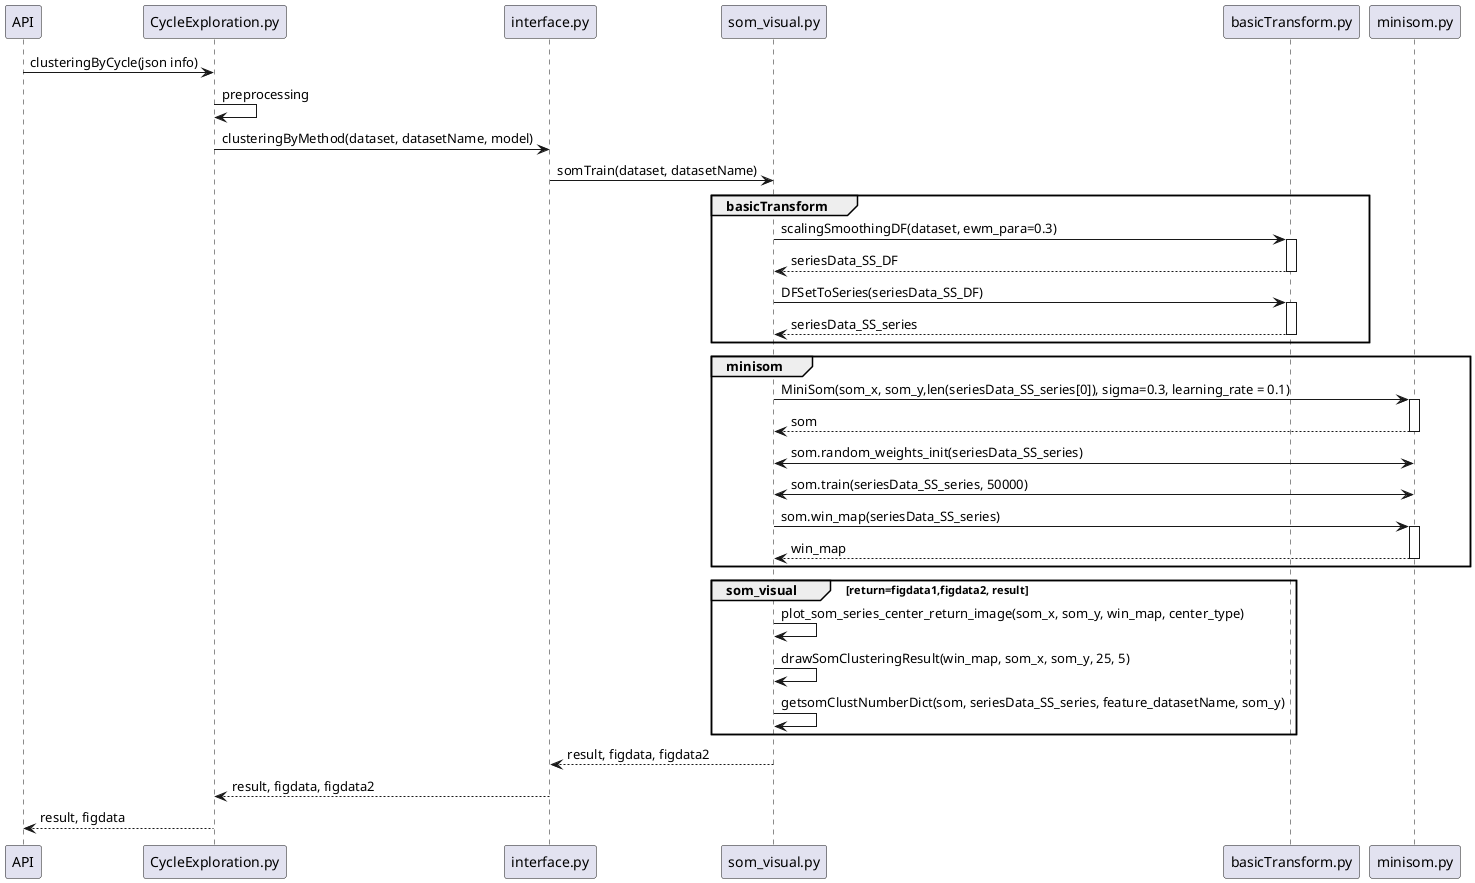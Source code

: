 @startuml cycleClustering

' start
API -> CycleExploration.py : clusteringByCycle(json info)
CycleExploration.py -> CycleExploration.py : preprocessing
CycleExploration.py -> interface.py : clusteringByMethod(dataset, datasetName, model)
interface.py -> som_visual.py : somTrain(dataset, datasetName)



' Som Train
group basicTransform
' MinMax Scaler
som_visual.py -> basicTransform.py : scalingSmoothingDF(dataset, ewm_para=0.3)
activate basicTransform.py 
som_visual.py <-- basicTransform.py : seriesData_SS_DF
deactivate basicTransform.py 
' 
som_visual.py -> basicTransform.py : DFSetToSeries(seriesData_SS_DF)
activate basicTransform.py 
som_visual.py <-- basicTransform.py : seriesData_SS_series
deactivate basicTransform.py 
end


' minisom
group minisom
som_visual.py -> minisom.py : MiniSom(som_x, som_y,len(seriesData_SS_series[0]), sigma=0.3, learning_rate = 0.1)
activate minisom.py
som_visual.py <-- minisom.py :som
deactivate minisom.py

som_visual.py <-> minisom.py : som.random_weights_init(seriesData_SS_series)
som_visual.py <-> minisom.py : som.train(seriesData_SS_series, 50000)
som_visual.py -> minisom.py : som.win_map(seriesData_SS_series)
activate minisom.py
som_visual.py <-- minisom.py : win_map
deactivate minisom.py
end


' som_visual function
group som_visual [return=figdata1,figdata2, result]
som_visual.py -> som_visual.py : plot_som_series_center_return_image(som_x, som_y, win_map, center_type)
som_visual.py -> som_visual.py : drawSomClusteringResult(win_map, som_x, som_y, 25, 5)
som_visual.py -> som_visual.py : getsomClustNumberDict(som, seriesData_SS_series, feature_datasetName, som_y)
end



' end
interface.py <-- som_visual.py : result, figdata, figdata2
CycleExploration.py <-- interface.py : result, figdata, figdata2
API <-- CycleExploration.py : result, figdata

@enduml